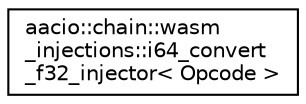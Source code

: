 digraph "Graphical Class Hierarchy"
{
  edge [fontname="Helvetica",fontsize="10",labelfontname="Helvetica",labelfontsize="10"];
  node [fontname="Helvetica",fontsize="10",shape=record];
  rankdir="LR";
  Node0 [label="aacio::chain::wasm\l_injections::i64_convert\l_f32_injector\< Opcode \>",height=0.2,width=0.4,color="black", fillcolor="white", style="filled",URL="$structaacio_1_1chain_1_1wasm__injections_1_1i64__convert__f32__injector.html"];
}
